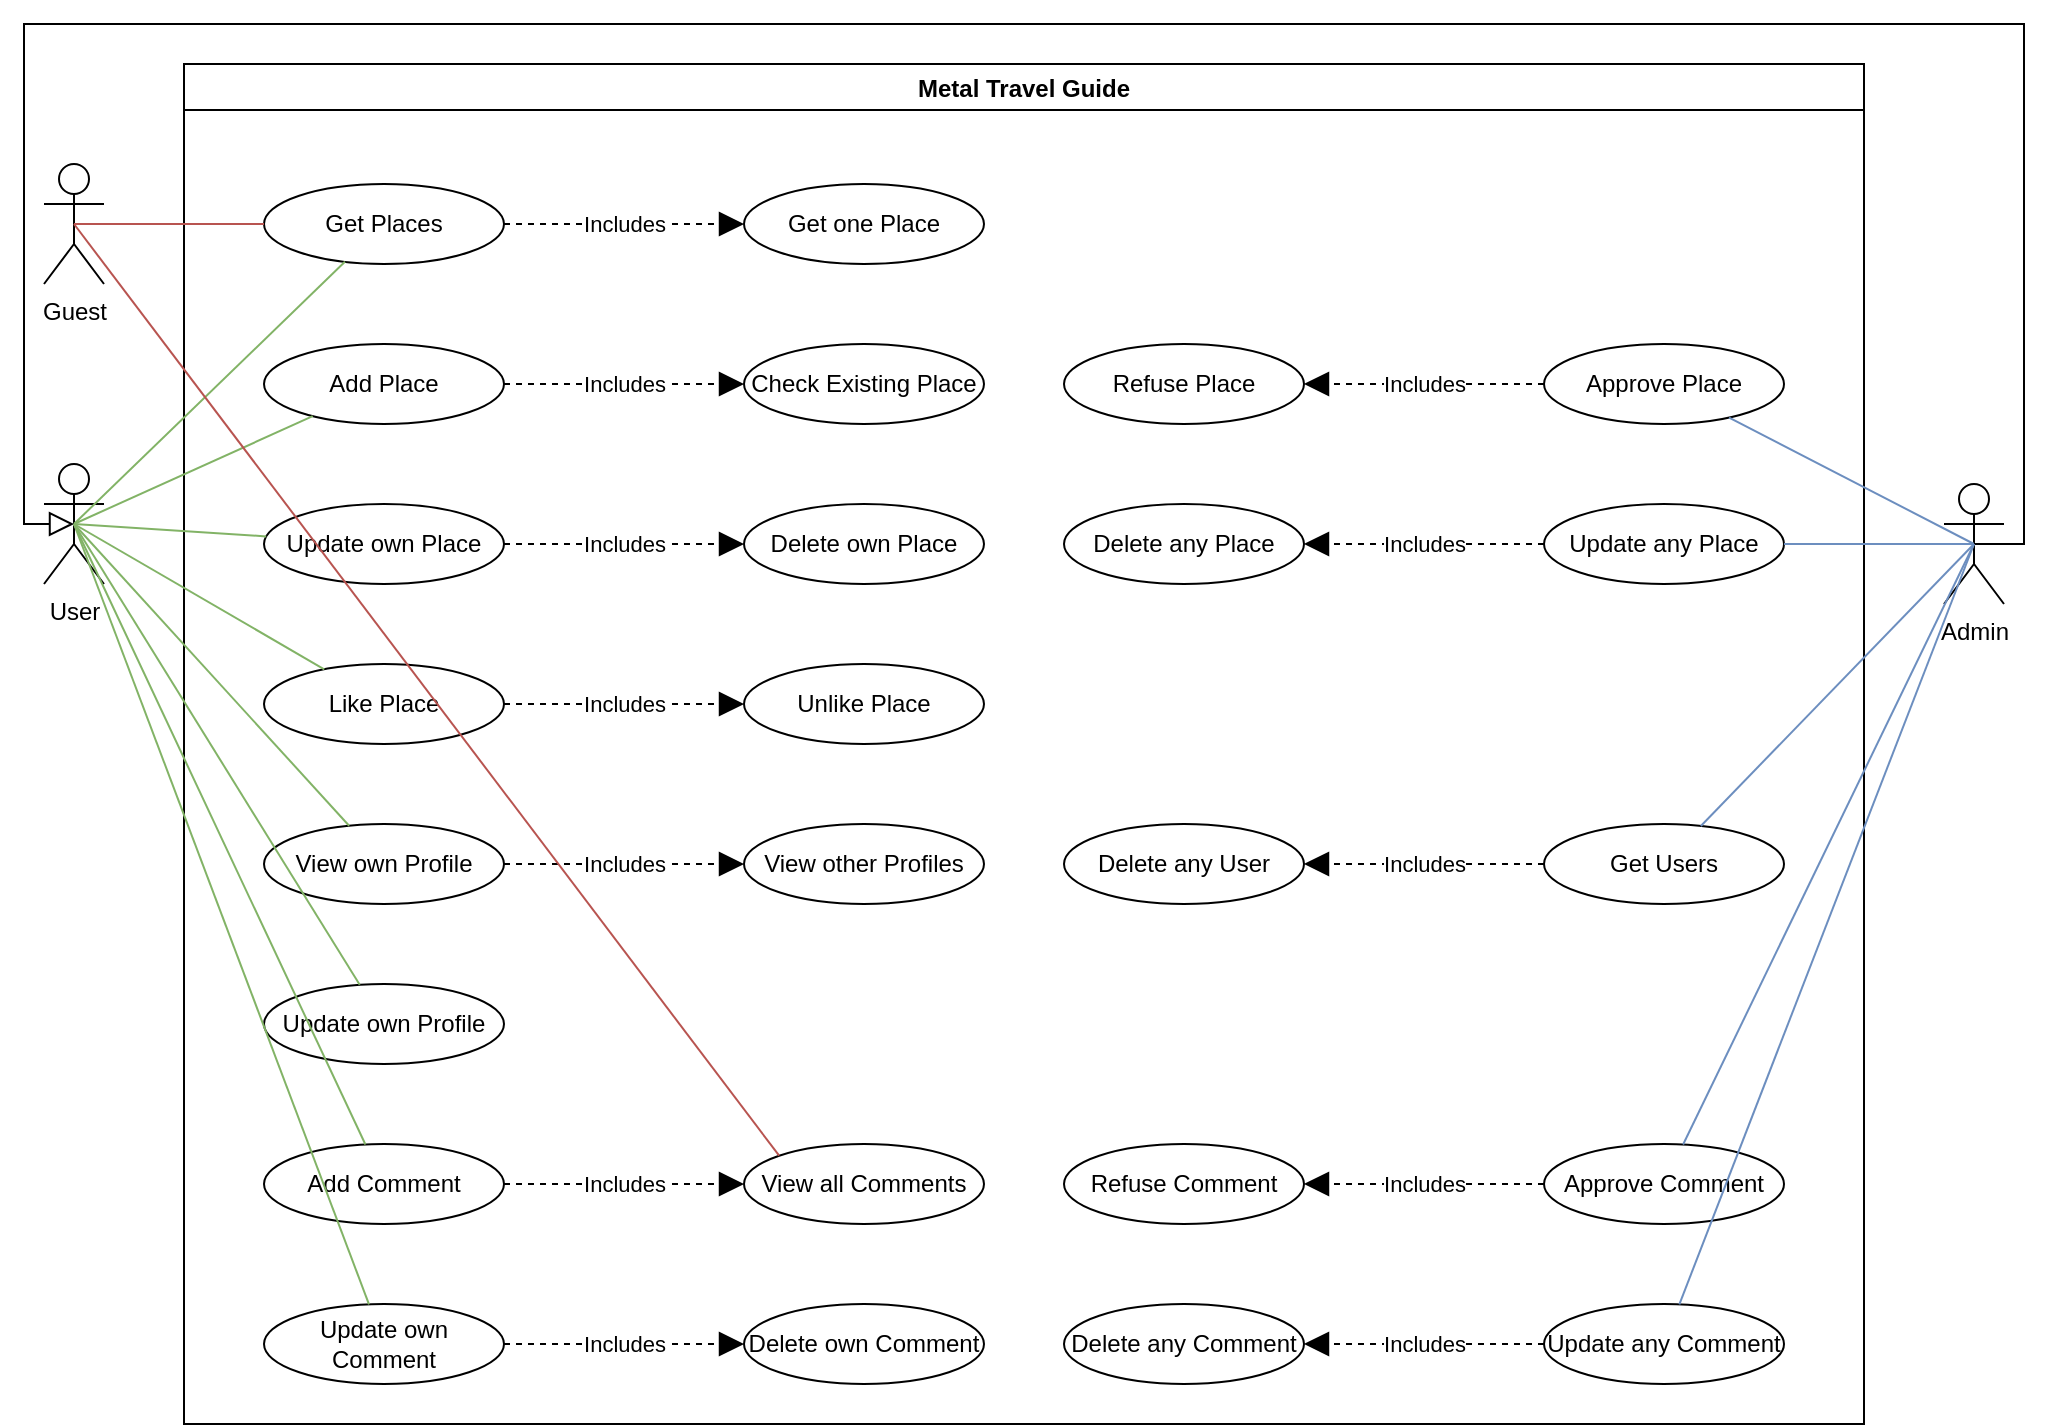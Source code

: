 <mxfile version="20.4.0" type="device"><diagram id="WxlAqaJsw0VCyI5FeZzX" name="Page-1"><mxGraphModel dx="1634" dy="794" grid="1" gridSize="10" guides="1" tooltips="1" connect="1" arrows="1" fold="1" page="1" pageScale="1" pageWidth="1169" pageHeight="827" math="0" shadow="0"><root><mxCell id="0"/><mxCell id="1" parent="0"/><mxCell id="lqe38jWZBos6QBjoBwak-1" value="User" style="shape=umlActor;verticalLabelPosition=bottom;verticalAlign=top;html=1;outlineConnect=0;" parent="1" vertex="1"><mxGeometry x="90" y="240" width="30" height="60" as="geometry"/></mxCell><mxCell id="lqe38jWZBos6QBjoBwak-3" value="Admin" style="shape=umlActor;verticalLabelPosition=bottom;verticalAlign=top;html=1;outlineConnect=0;" parent="1" vertex="1"><mxGeometry x="1040" y="250" width="30" height="60" as="geometry"/></mxCell><mxCell id="lqe38jWZBos6QBjoBwak-10" value="Metal Travel Guide" style="swimlane;" parent="1" vertex="1"><mxGeometry x="160" y="40" width="840" height="680" as="geometry"/></mxCell><mxCell id="lqe38jWZBos6QBjoBwak-7" value="Approve Place" style="ellipse;whiteSpace=wrap;html=1;" parent="lqe38jWZBos6QBjoBwak-10" vertex="1"><mxGeometry x="680" y="140" width="120" height="40" as="geometry"/></mxCell><mxCell id="lqe38jWZBos6QBjoBwak-8" value="Update own Place" style="ellipse;whiteSpace=wrap;html=1;" parent="lqe38jWZBos6QBjoBwak-10" vertex="1"><mxGeometry x="40" y="220" width="120" height="40" as="geometry"/></mxCell><mxCell id="lqe38jWZBos6QBjoBwak-9" value="Add Place" style="ellipse;whiteSpace=wrap;html=1;" parent="lqe38jWZBos6QBjoBwak-10" vertex="1"><mxGeometry x="40" y="140" width="120" height="40" as="geometry"/></mxCell><mxCell id="lqe38jWZBos6QBjoBwak-19" value="Get Places" style="ellipse;whiteSpace=wrap;html=1;" parent="lqe38jWZBos6QBjoBwak-10" vertex="1"><mxGeometry x="40" y="60" width="120" height="40" as="geometry"/></mxCell><mxCell id="lqe38jWZBos6QBjoBwak-29" value="Check Existing Place" style="ellipse;whiteSpace=wrap;html=1;" parent="lqe38jWZBos6QBjoBwak-10" vertex="1"><mxGeometry x="280" y="140" width="120" height="40" as="geometry"/></mxCell><mxCell id="JY_MS2SeZZh_6RCTXbf7-10" value="Includes" style="endArrow=block;endSize=10;endFill=1;html=1;rounded=0;strokeWidth=1;startSize=10;dashed=1;startArrow=none;entryX=0;entryY=0.5;entryDx=0;entryDy=0;" parent="lqe38jWZBos6QBjoBwak-10" source="lqe38jWZBos6QBjoBwak-9" target="lqe38jWZBos6QBjoBwak-29" edge="1"><mxGeometry width="160" relative="1" as="geometry"><mxPoint x="176.36" y="422.156" as="sourcePoint"/><mxPoint x="270" y="140" as="targetPoint"/></mxGeometry></mxCell><mxCell id="XnBnHZt0AxTBhT5XxHDY-6" value="Update own Profile" style="ellipse;whiteSpace=wrap;html=1;" parent="lqe38jWZBos6QBjoBwak-10" vertex="1"><mxGeometry x="40" y="460" width="120" height="40" as="geometry"/></mxCell><mxCell id="XnBnHZt0AxTBhT5XxHDY-7" value="Delete own Place" style="ellipse;whiteSpace=wrap;html=1;" parent="lqe38jWZBos6QBjoBwak-10" vertex="1"><mxGeometry x="280" y="220" width="120" height="40" as="geometry"/></mxCell><mxCell id="XnBnHZt0AxTBhT5XxHDY-8" value="Get one Place" style="ellipse;whiteSpace=wrap;html=1;" parent="lqe38jWZBos6QBjoBwak-10" vertex="1"><mxGeometry x="280" y="60" width="120" height="40" as="geometry"/></mxCell><mxCell id="XnBnHZt0AxTBhT5XxHDY-9" value="Includes" style="endArrow=block;endSize=10;endFill=1;html=1;rounded=0;strokeWidth=1;startSize=10;dashed=1;startArrow=none;exitX=1;exitY=0.5;exitDx=0;exitDy=0;entryX=0;entryY=0.5;entryDx=0;entryDy=0;" parent="lqe38jWZBos6QBjoBwak-10" source="lqe38jWZBos6QBjoBwak-19" target="XnBnHZt0AxTBhT5XxHDY-8" edge="1"><mxGeometry width="160" relative="1" as="geometry"><mxPoint x="170" y="100" as="sourcePoint"/><mxPoint x="270" y="60" as="targetPoint"/></mxGeometry></mxCell><mxCell id="XnBnHZt0AxTBhT5XxHDY-10" value="Includes" style="endArrow=block;endSize=10;endFill=1;html=1;rounded=0;strokeWidth=1;startSize=10;dashed=1;startArrow=none;exitX=1;exitY=0.5;exitDx=0;exitDy=0;entryX=0;entryY=0.5;entryDx=0;entryDy=0;" parent="lqe38jWZBos6QBjoBwak-10" source="lqe38jWZBos6QBjoBwak-8" target="XnBnHZt0AxTBhT5XxHDY-7" edge="1"><mxGeometry width="160" relative="1" as="geometry"><mxPoint x="170" y="170" as="sourcePoint"/><mxPoint x="270" y="260" as="targetPoint"/></mxGeometry></mxCell><mxCell id="XnBnHZt0AxTBhT5XxHDY-12" value="Add Comment" style="ellipse;whiteSpace=wrap;html=1;" parent="lqe38jWZBos6QBjoBwak-10" vertex="1"><mxGeometry x="40" y="540" width="120" height="40" as="geometry"/></mxCell><mxCell id="XnBnHZt0AxTBhT5XxHDY-13" value="Update own Comment" style="ellipse;whiteSpace=wrap;html=1;" parent="lqe38jWZBos6QBjoBwak-10" vertex="1"><mxGeometry x="40" y="620" width="120" height="40" as="geometry"/></mxCell><mxCell id="XnBnHZt0AxTBhT5XxHDY-14" value="Delete own Comment" style="ellipse;whiteSpace=wrap;html=1;" parent="lqe38jWZBos6QBjoBwak-10" vertex="1"><mxGeometry x="280" y="620" width="120" height="40" as="geometry"/></mxCell><mxCell id="XnBnHZt0AxTBhT5XxHDY-15" value="Includes" style="endArrow=block;endSize=10;endFill=1;html=1;rounded=0;strokeWidth=1;startSize=10;dashed=1;startArrow=none;exitX=1;exitY=0.5;exitDx=0;exitDy=0;entryX=0;entryY=0.5;entryDx=0;entryDy=0;" parent="lqe38jWZBos6QBjoBwak-10" source="XnBnHZt0AxTBhT5XxHDY-13" target="XnBnHZt0AxTBhT5XxHDY-14" edge="1"><mxGeometry width="160" relative="1" as="geometry"><mxPoint x="10" y="470" as="sourcePoint"/><mxPoint x="130" y="470" as="targetPoint"/></mxGeometry></mxCell><mxCell id="XnBnHZt0AxTBhT5XxHDY-16" value="Approve Comment" style="ellipse;whiteSpace=wrap;html=1;" parent="lqe38jWZBos6QBjoBwak-10" vertex="1"><mxGeometry x="680" y="540" width="120" height="40" as="geometry"/></mxCell><mxCell id="NClqI8HveYy4XMUs9V_L-1" value="Update any Place" style="ellipse;whiteSpace=wrap;html=1;" parent="lqe38jWZBos6QBjoBwak-10" vertex="1"><mxGeometry x="680" y="220" width="120" height="40" as="geometry"/></mxCell><mxCell id="NClqI8HveYy4XMUs9V_L-2" value="Delete any Place" style="ellipse;whiteSpace=wrap;html=1;" parent="lqe38jWZBos6QBjoBwak-10" vertex="1"><mxGeometry x="440" y="220" width="120" height="40" as="geometry"/></mxCell><mxCell id="NClqI8HveYy4XMUs9V_L-3" value="Includes" style="endArrow=block;endSize=10;endFill=1;html=1;rounded=0;strokeWidth=1;startSize=10;dashed=1;startArrow=none;exitX=0;exitY=0.5;exitDx=0;exitDy=0;entryX=1;entryY=0.5;entryDx=0;entryDy=0;" parent="lqe38jWZBos6QBjoBwak-10" source="NClqI8HveYy4XMUs9V_L-1" target="NClqI8HveYy4XMUs9V_L-2" edge="1"><mxGeometry width="160" relative="1" as="geometry"><mxPoint x="680" y="240" as="sourcePoint"/><mxPoint x="590" y="270" as="targetPoint"/></mxGeometry></mxCell><mxCell id="NClqI8HveYy4XMUs9V_L-30" value="Get Users" style="ellipse;whiteSpace=wrap;html=1;" parent="lqe38jWZBos6QBjoBwak-10" vertex="1"><mxGeometry x="680" y="380" width="120" height="40" as="geometry"/></mxCell><mxCell id="NClqI8HveYy4XMUs9V_L-31" value="Delete any User" style="ellipse;whiteSpace=wrap;html=1;" parent="lqe38jWZBos6QBjoBwak-10" vertex="1"><mxGeometry x="440" y="380" width="120" height="40" as="geometry"/></mxCell><mxCell id="NClqI8HveYy4XMUs9V_L-32" value="Includes" style="endArrow=block;endSize=10;endFill=1;html=1;rounded=0;strokeWidth=1;startSize=10;dashed=1;startArrow=none;entryX=1;entryY=0.5;entryDx=0;entryDy=0;exitX=0;exitY=0.5;exitDx=0;exitDy=0;" parent="lqe38jWZBos6QBjoBwak-10" source="NClqI8HveYy4XMUs9V_L-30" target="NClqI8HveYy4XMUs9V_L-31" edge="1"><mxGeometry width="160" relative="1" as="geometry"><mxPoint x="680" y="400" as="sourcePoint"/><mxPoint x="590" y="370" as="targetPoint"/></mxGeometry></mxCell><mxCell id="NClqI8HveYy4XMUs9V_L-35" value="Update any Comment" style="ellipse;whiteSpace=wrap;html=1;" parent="lqe38jWZBos6QBjoBwak-10" vertex="1"><mxGeometry x="680" y="620" width="120" height="40" as="geometry"/></mxCell><mxCell id="NClqI8HveYy4XMUs9V_L-36" value="Delete any Comment" style="ellipse;whiteSpace=wrap;html=1;" parent="lqe38jWZBos6QBjoBwak-10" vertex="1"><mxGeometry x="440" y="620" width="120" height="40" as="geometry"/></mxCell><mxCell id="NClqI8HveYy4XMUs9V_L-37" value="Includes" style="endArrow=block;endSize=10;endFill=1;html=1;rounded=0;strokeWidth=1;startSize=10;dashed=1;startArrow=none;exitX=0;exitY=0.5;exitDx=0;exitDy=0;entryX=1;entryY=0.5;entryDx=0;entryDy=0;" parent="lqe38jWZBos6QBjoBwak-10" source="NClqI8HveYy4XMUs9V_L-35" target="NClqI8HveYy4XMUs9V_L-36" edge="1"><mxGeometry width="160" relative="1" as="geometry"><mxPoint x="680" y="640" as="sourcePoint"/><mxPoint x="570" y="620" as="targetPoint"/></mxGeometry></mxCell><mxCell id="NClqI8HveYy4XMUs9V_L-39" value="View all Comments" style="ellipse;whiteSpace=wrap;html=1;" parent="lqe38jWZBos6QBjoBwak-10" vertex="1"><mxGeometry x="280" y="540" width="120" height="40" as="geometry"/></mxCell><mxCell id="NClqI8HveYy4XMUs9V_L-40" value="Includes" style="endArrow=block;endSize=10;endFill=1;html=1;rounded=0;strokeWidth=1;startSize=10;dashed=1;startArrow=none;exitX=1;exitY=0.5;exitDx=0;exitDy=0;entryX=0;entryY=0.5;entryDx=0;entryDy=0;" parent="lqe38jWZBos6QBjoBwak-10" source="XnBnHZt0AxTBhT5XxHDY-12" target="NClqI8HveYy4XMUs9V_L-39" edge="1"><mxGeometry width="160" relative="1" as="geometry"><mxPoint x="160" y="480" as="sourcePoint"/><mxPoint x="270" y="540" as="targetPoint"/></mxGeometry></mxCell><mxCell id="jLX7CmPDzQx7Av5yL60d-4" value="Like Place" style="ellipse;whiteSpace=wrap;html=1;" parent="lqe38jWZBos6QBjoBwak-10" vertex="1"><mxGeometry x="40" y="300" width="120" height="40" as="geometry"/></mxCell><mxCell id="jLX7CmPDzQx7Av5yL60d-5" value="Unlike Place" style="ellipse;whiteSpace=wrap;html=1;" parent="lqe38jWZBos6QBjoBwak-10" vertex="1"><mxGeometry x="280" y="300" width="120" height="40" as="geometry"/></mxCell><mxCell id="jLX7CmPDzQx7Av5yL60d-6" value="Includes" style="endArrow=block;endSize=10;endFill=1;html=1;rounded=0;strokeWidth=1;startSize=10;dashed=1;startArrow=none;exitX=1;exitY=0.5;exitDx=0;exitDy=0;entryX=0;entryY=0.5;entryDx=0;entryDy=0;" parent="lqe38jWZBos6QBjoBwak-10" source="jLX7CmPDzQx7Av5yL60d-4" target="jLX7CmPDzQx7Av5yL60d-5" edge="1"><mxGeometry width="160" relative="1" as="geometry"><mxPoint x="-160" y="280" as="sourcePoint"/><mxPoint x="280" y="280" as="targetPoint"/></mxGeometry></mxCell><mxCell id="TPQmm43vD1GClqqQ9CVa-1" value="Refuse Place" style="ellipse;whiteSpace=wrap;html=1;" parent="lqe38jWZBos6QBjoBwak-10" vertex="1"><mxGeometry x="440" y="140" width="120" height="40" as="geometry"/></mxCell><mxCell id="TPQmm43vD1GClqqQ9CVa-2" value="Includes" style="endArrow=block;endSize=10;endFill=1;html=1;rounded=0;strokeWidth=1;startSize=10;dashed=1;startArrow=none;entryX=1;entryY=0.5;entryDx=0;entryDy=0;exitX=0;exitY=0.5;exitDx=0;exitDy=0;" parent="lqe38jWZBos6QBjoBwak-10" source="lqe38jWZBos6QBjoBwak-7" target="TPQmm43vD1GClqqQ9CVa-1" edge="1"><mxGeometry width="160" relative="1" as="geometry"><mxPoint x="-80" y="750" as="sourcePoint"/><mxPoint x="-150" y="760" as="targetPoint"/></mxGeometry></mxCell><mxCell id="TPQmm43vD1GClqqQ9CVa-3" value="Refuse Comment" style="ellipse;whiteSpace=wrap;html=1;" parent="lqe38jWZBos6QBjoBwak-10" vertex="1"><mxGeometry x="440" y="540" width="120" height="40" as="geometry"/></mxCell><mxCell id="TPQmm43vD1GClqqQ9CVa-4" value="Includes" style="endArrow=block;endSize=10;endFill=1;html=1;rounded=0;strokeWidth=1;startSize=10;dashed=1;startArrow=none;exitX=0;exitY=0.5;exitDx=0;exitDy=0;entryX=1;entryY=0.5;entryDx=0;entryDy=0;" parent="lqe38jWZBos6QBjoBwak-10" source="XnBnHZt0AxTBhT5XxHDY-16" target="TPQmm43vD1GClqqQ9CVa-3" edge="1"><mxGeometry width="160" relative="1" as="geometry"><mxPoint x="680" y="560" as="sourcePoint"/><mxPoint x="590" y="520" as="targetPoint"/></mxGeometry></mxCell><mxCell id="s7bzq5wh98Z-dbODJVdt-1" value="View own Profile" style="ellipse;whiteSpace=wrap;html=1;" parent="lqe38jWZBos6QBjoBwak-10" vertex="1"><mxGeometry x="40" y="380" width="120" height="40" as="geometry"/></mxCell><mxCell id="s7bzq5wh98Z-dbODJVdt-2" value="View other Profiles" style="ellipse;whiteSpace=wrap;html=1;" parent="lqe38jWZBos6QBjoBwak-10" vertex="1"><mxGeometry x="280" y="380" width="120" height="40" as="geometry"/></mxCell><mxCell id="s7bzq5wh98Z-dbODJVdt-3" value="Includes" style="endArrow=block;endSize=10;endFill=1;html=1;rounded=0;strokeWidth=1;startSize=10;dashed=1;startArrow=none;exitX=1;exitY=0.5;exitDx=0;exitDy=0;entryX=0;entryY=0.5;entryDx=0;entryDy=0;" parent="lqe38jWZBos6QBjoBwak-10" source="s7bzq5wh98Z-dbODJVdt-1" target="s7bzq5wh98Z-dbODJVdt-2" edge="1"><mxGeometry width="160" relative="1" as="geometry"><mxPoint x="-320" y="340" as="sourcePoint"/><mxPoint x="280" y="360" as="targetPoint"/></mxGeometry></mxCell><mxCell id="lqe38jWZBos6QBjoBwak-12" value="" style="endArrow=none;html=1;rounded=0;entryX=0.5;entryY=0.5;entryDx=0;entryDy=0;entryPerimeter=0;fillColor=#d5e8d4;strokeColor=#82b366;" parent="1" source="lqe38jWZBos6QBjoBwak-9" target="lqe38jWZBos6QBjoBwak-1" edge="1"><mxGeometry width="50" height="50" relative="1" as="geometry"><mxPoint x="580" y="430" as="sourcePoint"/><mxPoint x="630" y="380" as="targetPoint"/></mxGeometry></mxCell><mxCell id="lqe38jWZBos6QBjoBwak-13" value="" style="endArrow=none;html=1;rounded=0;exitX=0.5;exitY=0.5;exitDx=0;exitDy=0;exitPerimeter=0;fillColor=#d5e8d4;strokeColor=#82b366;" parent="1" source="lqe38jWZBos6QBjoBwak-1" target="lqe38jWZBos6QBjoBwak-8" edge="1"><mxGeometry width="50" height="50" relative="1" as="geometry"><mxPoint x="210" y="310" as="sourcePoint"/><mxPoint x="630" y="380" as="targetPoint"/></mxGeometry></mxCell><mxCell id="lqe38jWZBos6QBjoBwak-14" value="" style="endArrow=none;html=1;rounded=0;exitX=0.5;exitY=0.5;exitDx=0;exitDy=0;exitPerimeter=0;fillColor=#dae8fc;strokeColor=#6c8ebf;" parent="1" source="lqe38jWZBos6QBjoBwak-3" target="lqe38jWZBos6QBjoBwak-7" edge="1"><mxGeometry width="50" height="50" relative="1" as="geometry"><mxPoint x="580" y="430" as="sourcePoint"/><mxPoint x="630" y="380" as="targetPoint"/></mxGeometry></mxCell><mxCell id="lqe38jWZBos6QBjoBwak-15" value="" style="endArrow=block;html=1;rounded=0;endFill=0;endSize=10;startSize=10;exitX=0.5;exitY=0.5;exitDx=0;exitDy=0;exitPerimeter=0;entryX=0.5;entryY=0.5;entryDx=0;entryDy=0;entryPerimeter=0;" parent="1" source="lqe38jWZBos6QBjoBwak-3" edge="1" target="lqe38jWZBos6QBjoBwak-1"><mxGeometry width="50" height="50" relative="1" as="geometry"><mxPoint x="115" y="400" as="sourcePoint"/><mxPoint x="60" y="270" as="targetPoint"/><Array as="points"><mxPoint x="1080" y="280"/><mxPoint x="1080" y="20"/><mxPoint x="80" y="20"/><mxPoint x="80" y="270"/></Array></mxGeometry></mxCell><mxCell id="lqe38jWZBos6QBjoBwak-23" value="" style="endArrow=none;html=1;rounded=0;entryX=0.5;entryY=0.5;entryDx=0;entryDy=0;entryPerimeter=0;fillColor=#d5e8d4;strokeColor=#82b366;" parent="1" source="lqe38jWZBos6QBjoBwak-19" target="lqe38jWZBos6QBjoBwak-1" edge="1"><mxGeometry width="50" height="50" relative="1" as="geometry"><mxPoint x="635.01" y="214.261" as="sourcePoint"/><mxPoint x="230" y="210.003" as="targetPoint"/></mxGeometry></mxCell><mxCell id="lqe38jWZBos6QBjoBwak-27" value="" style="endArrow=none;html=1;rounded=0;fillColor=#d5e8d4;strokeColor=#82b366;exitX=0.5;exitY=0.5;exitDx=0;exitDy=0;exitPerimeter=0;" parent="1" source="lqe38jWZBos6QBjoBwak-1" target="s7bzq5wh98Z-dbODJVdt-1" edge="1"><mxGeometry width="50" height="50" relative="1" as="geometry"><mxPoint x="120" y="270" as="sourcePoint"/><mxPoint x="520.553" y="424.93" as="targetPoint"/></mxGeometry></mxCell><mxCell id="XnBnHZt0AxTBhT5XxHDY-11" value="" style="endArrow=none;html=1;rounded=0;exitX=0.5;exitY=0.5;exitDx=0;exitDy=0;exitPerimeter=0;fillColor=#d5e8d4;strokeColor=#82b366;" parent="1" source="lqe38jWZBos6QBjoBwak-1" target="XnBnHZt0AxTBhT5XxHDY-6" edge="1"><mxGeometry width="50" height="50" relative="1" as="geometry"><mxPoint x="140" y="283.034" as="sourcePoint"/><mxPoint x="518.704" y="359.625" as="targetPoint"/></mxGeometry></mxCell><mxCell id="XnBnHZt0AxTBhT5XxHDY-17" value="" style="endArrow=none;html=1;rounded=0;exitX=0.5;exitY=0.5;exitDx=0;exitDy=0;exitPerimeter=0;fillColor=#dae8fc;strokeColor=#6c8ebf;" parent="1" source="lqe38jWZBos6QBjoBwak-3" target="XnBnHZt0AxTBhT5XxHDY-16" edge="1"><mxGeometry width="50" height="50" relative="1" as="geometry"><mxPoint x="130" y="676.899" as="sourcePoint"/><mxPoint x="630" y="460" as="targetPoint"/></mxGeometry></mxCell><mxCell id="XnBnHZt0AxTBhT5XxHDY-20" value="" style="endArrow=none;html=1;rounded=0;exitX=0.5;exitY=0.5;exitDx=0;exitDy=0;exitPerimeter=0;fillColor=#d5e8d4;strokeColor=#82b366;" parent="1" source="lqe38jWZBos6QBjoBwak-1" target="XnBnHZt0AxTBhT5XxHDY-12" edge="1"><mxGeometry width="50" height="50" relative="1" as="geometry"><mxPoint x="130" y="280" as="sourcePoint"/><mxPoint x="510" y="450" as="targetPoint"/></mxGeometry></mxCell><mxCell id="XnBnHZt0AxTBhT5XxHDY-21" value="" style="endArrow=none;html=1;rounded=0;exitX=0.5;exitY=0.5;exitDx=0;exitDy=0;exitPerimeter=0;fillColor=#d5e8d4;strokeColor=#82b366;" parent="1" source="lqe38jWZBos6QBjoBwak-1" target="XnBnHZt0AxTBhT5XxHDY-13" edge="1"><mxGeometry width="50" height="50" relative="1" as="geometry"><mxPoint x="130" y="290" as="sourcePoint"/><mxPoint x="510" y="530" as="targetPoint"/></mxGeometry></mxCell><mxCell id="PVzXPf0ZTh6CltcbKaa5-1" value="Guest" style="shape=umlActor;verticalLabelPosition=bottom;verticalAlign=top;html=1;outlineConnect=0;" parent="1" vertex="1"><mxGeometry x="90" y="90" width="30" height="60" as="geometry"/></mxCell><mxCell id="PVzXPf0ZTh6CltcbKaa5-3" value="" style="endArrow=none;html=1;rounded=0;fillColor=#f8cecc;strokeColor=#b85450;entryX=0.5;entryY=0.5;entryDx=0;entryDy=0;entryPerimeter=0;" parent="1" source="lqe38jWZBos6QBjoBwak-19" target="PVzXPf0ZTh6CltcbKaa5-1" edge="1"><mxGeometry width="50" height="50" relative="1" as="geometry"><mxPoint x="590" y="450" as="sourcePoint"/><mxPoint x="115" y="120" as="targetPoint"/></mxGeometry></mxCell><mxCell id="NClqI8HveYy4XMUs9V_L-33" value="" style="endArrow=none;html=1;rounded=0;exitX=0.5;exitY=0.5;exitDx=0;exitDy=0;exitPerimeter=0;fillColor=#dae8fc;strokeColor=#6c8ebf;" parent="1" source="lqe38jWZBos6QBjoBwak-3" target="NClqI8HveYy4XMUs9V_L-30" edge="1"><mxGeometry width="50" height="50" relative="1" as="geometry"><mxPoint x="91.29" y="677.07" as="sourcePoint"/><mxPoint x="500.003" y="900.004" as="targetPoint"/></mxGeometry></mxCell><mxCell id="NClqI8HveYy4XMUs9V_L-38" value="" style="endArrow=none;html=1;rounded=0;exitX=0.5;exitY=0.5;exitDx=0;exitDy=0;exitPerimeter=0;fillColor=#dae8fc;strokeColor=#6c8ebf;" parent="1" source="lqe38jWZBos6QBjoBwak-3" target="NClqI8HveYy4XMUs9V_L-35" edge="1"><mxGeometry width="50" height="50" relative="1" as="geometry"><mxPoint x="120" y="680" as="sourcePoint"/><mxPoint x="470" y="1000" as="targetPoint"/></mxGeometry></mxCell><mxCell id="NClqI8HveYy4XMUs9V_L-4" value="" style="endArrow=none;html=1;rounded=0;exitX=0.5;exitY=0.5;exitDx=0;exitDy=0;exitPerimeter=0;fillColor=#dae8fc;strokeColor=#6c8ebf;" parent="1" source="lqe38jWZBos6QBjoBwak-3" target="NClqI8HveYy4XMUs9V_L-1" edge="1"><mxGeometry width="50" height="50" relative="1" as="geometry"><mxPoint x="120" y="600" as="sourcePoint"/><mxPoint x="630" y="940" as="targetPoint"/></mxGeometry></mxCell><mxCell id="NClqI8HveYy4XMUs9V_L-41" value="" style="endArrow=none;html=1;rounded=0;exitX=0;exitY=0;exitDx=0;exitDy=0;entryX=0.5;entryY=0.5;entryDx=0;entryDy=0;entryPerimeter=0;fillColor=#f8cecc;strokeColor=#b85450;" parent="1" source="NClqI8HveYy4XMUs9V_L-39" target="PVzXPf0ZTh6CltcbKaa5-1" edge="1"><mxGeometry width="50" height="50" relative="1" as="geometry"><mxPoint x="510" y="130" as="sourcePoint"/><mxPoint x="140" y="130" as="targetPoint"/></mxGeometry></mxCell><mxCell id="jLX7CmPDzQx7Av5yL60d-7" value="" style="endArrow=none;html=1;rounded=0;fillColor=#d5e8d4;strokeColor=#82b366;exitX=0.5;exitY=0.5;exitDx=0;exitDy=0;exitPerimeter=0;" parent="1" source="lqe38jWZBos6QBjoBwak-1" target="jLX7CmPDzQx7Av5yL60d-4" edge="1"><mxGeometry width="50" height="50" relative="1" as="geometry"><mxPoint x="125" y="280" as="sourcePoint"/><mxPoint x="510.136" y="288.655" as="targetPoint"/></mxGeometry></mxCell></root></mxGraphModel></diagram></mxfile>